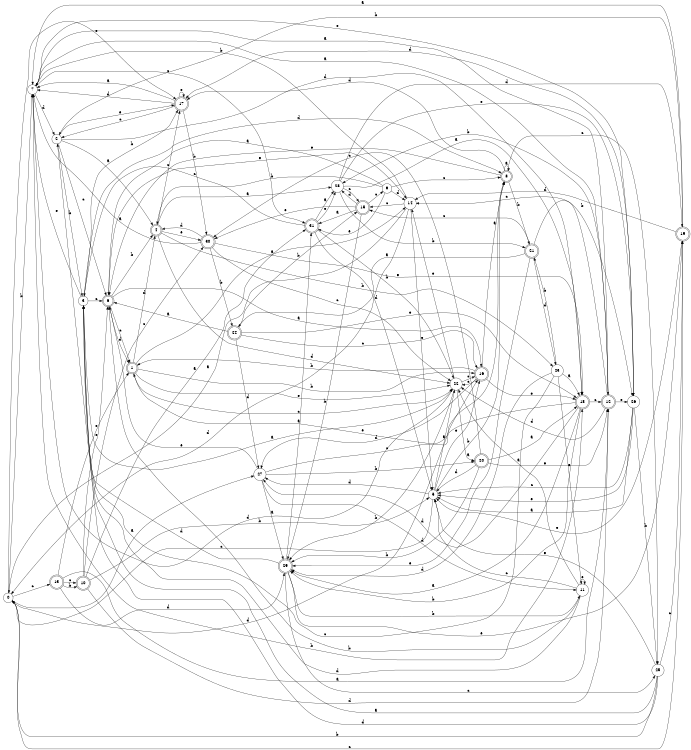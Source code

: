 digraph n26_1 {
__start0 [label="" shape="none"];

rankdir=LR;
size="8,5";

s0 [style="filled", color="black", fillcolor="white" shape="circle", label="0"];
s1 [style="rounded,filled", color="black", fillcolor="white" shape="doublecircle", label="1"];
s2 [style="filled", color="black", fillcolor="white" shape="circle", label="2"];
s3 [style="filled", color="black", fillcolor="white" shape="circle", label="3"];
s4 [style="rounded,filled", color="black", fillcolor="white" shape="doublecircle", label="4"];
s5 [style="filled", color="black", fillcolor="white" shape="circle", label="5"];
s6 [style="rounded,filled", color="black", fillcolor="white" shape="doublecircle", label="6"];
s7 [style="filled", color="black", fillcolor="white" shape="circle", label="7"];
s8 [style="rounded,filled", color="black", fillcolor="white" shape="doublecircle", label="8"];
s9 [style="filled", color="black", fillcolor="white" shape="circle", label="9"];
s10 [style="rounded,filled", color="black", fillcolor="white" shape="doublecircle", label="10"];
s11 [style="filled", color="black", fillcolor="white" shape="circle", label="11"];
s12 [style="rounded,filled", color="black", fillcolor="white" shape="doublecircle", label="12"];
s13 [style="rounded,filled", color="black", fillcolor="white" shape="doublecircle", label="13"];
s14 [style="filled", color="black", fillcolor="white" shape="circle", label="14"];
s15 [style="rounded,filled", color="black", fillcolor="white" shape="doublecircle", label="15"];
s16 [style="rounded,filled", color="black", fillcolor="white" shape="doublecircle", label="16"];
s17 [style="rounded,filled", color="black", fillcolor="white" shape="doublecircle", label="17"];
s18 [style="rounded,filled", color="black", fillcolor="white" shape="doublecircle", label="18"];
s19 [style="rounded,filled", color="black", fillcolor="white" shape="doublecircle", label="19"];
s20 [style="rounded,filled", color="black", fillcolor="white" shape="doublecircle", label="20"];
s21 [style="rounded,filled", color="black", fillcolor="white" shape="doublecircle", label="21"];
s22 [style="filled", color="black", fillcolor="white" shape="circle", label="22"];
s23 [style="filled", color="black", fillcolor="white" shape="circle", label="23"];
s24 [style="rounded,filled", color="black", fillcolor="white" shape="doublecircle", label="24"];
s25 [style="filled", color="black", fillcolor="white" shape="circle", label="25"];
s26 [style="filled", color="black", fillcolor="white" shape="circle", label="26"];
s27 [style="filled", color="black", fillcolor="white" shape="circle", label="27"];
s28 [style="filled", color="black", fillcolor="white" shape="circle", label="28"];
s29 [style="rounded,filled", color="black", fillcolor="white" shape="doublecircle", label="29"];
s30 [style="rounded,filled", color="black", fillcolor="white" shape="doublecircle", label="30"];
s31 [style="rounded,filled", color="black", fillcolor="white" shape="doublecircle", label="31"];
s0 -> s27 [label="a"];
s0 -> s7 [label="b"];
s0 -> s13 [label="c"];
s0 -> s16 [label="d"];
s0 -> s17 [label="e"];
s1 -> s14 [label="a"];
s1 -> s16 [label="b"];
s1 -> s22 [label="c"];
s1 -> s4 [label="d"];
s1 -> s22 [label="e"];
s2 -> s4 [label="a"];
s2 -> s3 [label="b"];
s2 -> s6 [label="c"];
s2 -> s18 [label="d"];
s2 -> s17 [label="e"];
s3 -> s22 [label="a"];
s3 -> s17 [label="b"];
s3 -> s6 [label="c"];
s3 -> s8 [label="d"];
s3 -> s7 [label="e"];
s4 -> s28 [label="a"];
s4 -> s23 [label="b"];
s4 -> s17 [label="c"];
s4 -> s22 [label="d"];
s4 -> s30 [label="e"];
s5 -> s22 [label="a"];
s5 -> s8 [label="b"];
s5 -> s0 [label="c"];
s5 -> s27 [label="d"];
s5 -> s16 [label="e"];
s6 -> s16 [label="a"];
s6 -> s4 [label="b"];
s6 -> s1 [label="c"];
s6 -> s1 [label="d"];
s6 -> s14 [label="e"];
s7 -> s12 [label="a"];
s7 -> s18 [label="b"];
s7 -> s31 [label="c"];
s7 -> s2 [label="d"];
s7 -> s26 [label="e"];
s8 -> s8 [label="a"];
s8 -> s21 [label="b"];
s8 -> s25 [label="c"];
s8 -> s17 [label="d"];
s8 -> s6 [label="e"];
s9 -> s6 [label="a"];
s9 -> s4 [label="b"];
s9 -> s8 [label="c"];
s9 -> s14 [label="d"];
s9 -> s31 [label="e"];
s10 -> s31 [label="a"];
s10 -> s5 [label="b"];
s10 -> s30 [label="c"];
s10 -> s12 [label="d"];
s10 -> s6 [label="e"];
s11 -> s22 [label="a"];
s11 -> s6 [label="b"];
s11 -> s5 [label="c"];
s11 -> s3 [label="d"];
s11 -> s11 [label="e"];
s12 -> s7 [label="a"];
s12 -> s28 [label="b"];
s12 -> s14 [label="c"];
s12 -> s22 [label="d"];
s12 -> s26 [label="e"];
s13 -> s12 [label="a"];
s13 -> s10 [label="b"];
s13 -> s10 [label="c"];
s13 -> s29 [label="d"];
s13 -> s1 [label="e"];
s14 -> s0 [label="a"];
s14 -> s7 [label="b"];
s14 -> s15 [label="c"];
s14 -> s0 [label="d"];
s14 -> s5 [label="e"];
s15 -> s31 [label="a"];
s15 -> s29 [label="b"];
s15 -> s9 [label="c"];
s15 -> s28 [label="d"];
s15 -> s30 [label="e"];
s16 -> s8 [label="a"];
s16 -> s1 [label="b"];
s16 -> s22 [label="c"];
s16 -> s27 [label="d"];
s16 -> s18 [label="e"];
s17 -> s7 [label="a"];
s17 -> s30 [label="b"];
s17 -> s2 [label="c"];
s17 -> s7 [label="d"];
s17 -> s17 [label="e"];
s18 -> s29 [label="a"];
s18 -> s29 [label="b"];
s18 -> s12 [label="c"];
s18 -> s27 [label="d"];
s18 -> s1 [label="e"];
s19 -> s7 [label="a"];
s19 -> s2 [label="b"];
s19 -> s0 [label="c"];
s19 -> s14 [label="d"];
s19 -> s5 [label="e"];
s20 -> s18 [label="a"];
s20 -> s29 [label="b"];
s20 -> s30 [label="c"];
s20 -> s5 [label="d"];
s20 -> s12 [label="e"];
s21 -> s24 [label="a"];
s21 -> s26 [label="b"];
s21 -> s15 [label="c"];
s21 -> s23 [label="d"];
s21 -> s29 [label="e"];
s22 -> s20 [label="a"];
s22 -> s29 [label="b"];
s22 -> s16 [label="c"];
s22 -> s7 [label="d"];
s22 -> s14 [label="e"];
s23 -> s18 [label="a"];
s23 -> s21 [label="b"];
s23 -> s3 [label="c"];
s23 -> s29 [label="d"];
s23 -> s11 [label="e"];
s24 -> s6 [label="a"];
s24 -> s15 [label="b"];
s24 -> s16 [label="c"];
s24 -> s27 [label="d"];
s24 -> s18 [label="e"];
s25 -> s3 [label="a"];
s25 -> s0 [label="b"];
s25 -> s19 [label="c"];
s25 -> s2 [label="d"];
s25 -> s5 [label="e"];
s26 -> s5 [label="a"];
s26 -> s25 [label="b"];
s26 -> s5 [label="c"];
s26 -> s17 [label="d"];
s26 -> s5 [label="e"];
s27 -> s29 [label="a"];
s27 -> s20 [label="b"];
s27 -> s8 [label="c"];
s27 -> s11 [label="d"];
s27 -> s6 [label="e"];
s28 -> s18 [label="a"];
s28 -> s21 [label="b"];
s28 -> s15 [label="c"];
s28 -> s19 [label="d"];
s28 -> s26 [label="e"];
s29 -> s31 [label="a"];
s29 -> s11 [label="b"];
s29 -> s25 [label="c"];
s29 -> s3 [label="d"];
s29 -> s19 [label="e"];
s30 -> s7 [label="a"];
s30 -> s24 [label="b"];
s30 -> s22 [label="c"];
s30 -> s4 [label="d"];
s30 -> s18 [label="e"];
s31 -> s28 [label="a"];
s31 -> s22 [label="b"];
s31 -> s3 [label="c"];
s31 -> s5 [label="d"];
s31 -> s28 [label="e"];

}